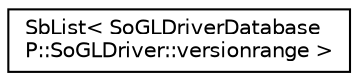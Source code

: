digraph "Graphical Class Hierarchy"
{
 // LATEX_PDF_SIZE
  edge [fontname="Helvetica",fontsize="10",labelfontname="Helvetica",labelfontsize="10"];
  node [fontname="Helvetica",fontsize="10",shape=record];
  rankdir="LR";
  Node0 [label="SbList\< SoGLDriverDatabase\lP::SoGLDriver::versionrange \>",height=0.2,width=0.4,color="black", fillcolor="white", style="filled",URL="$classSbList.html",tooltip=" "];
}
